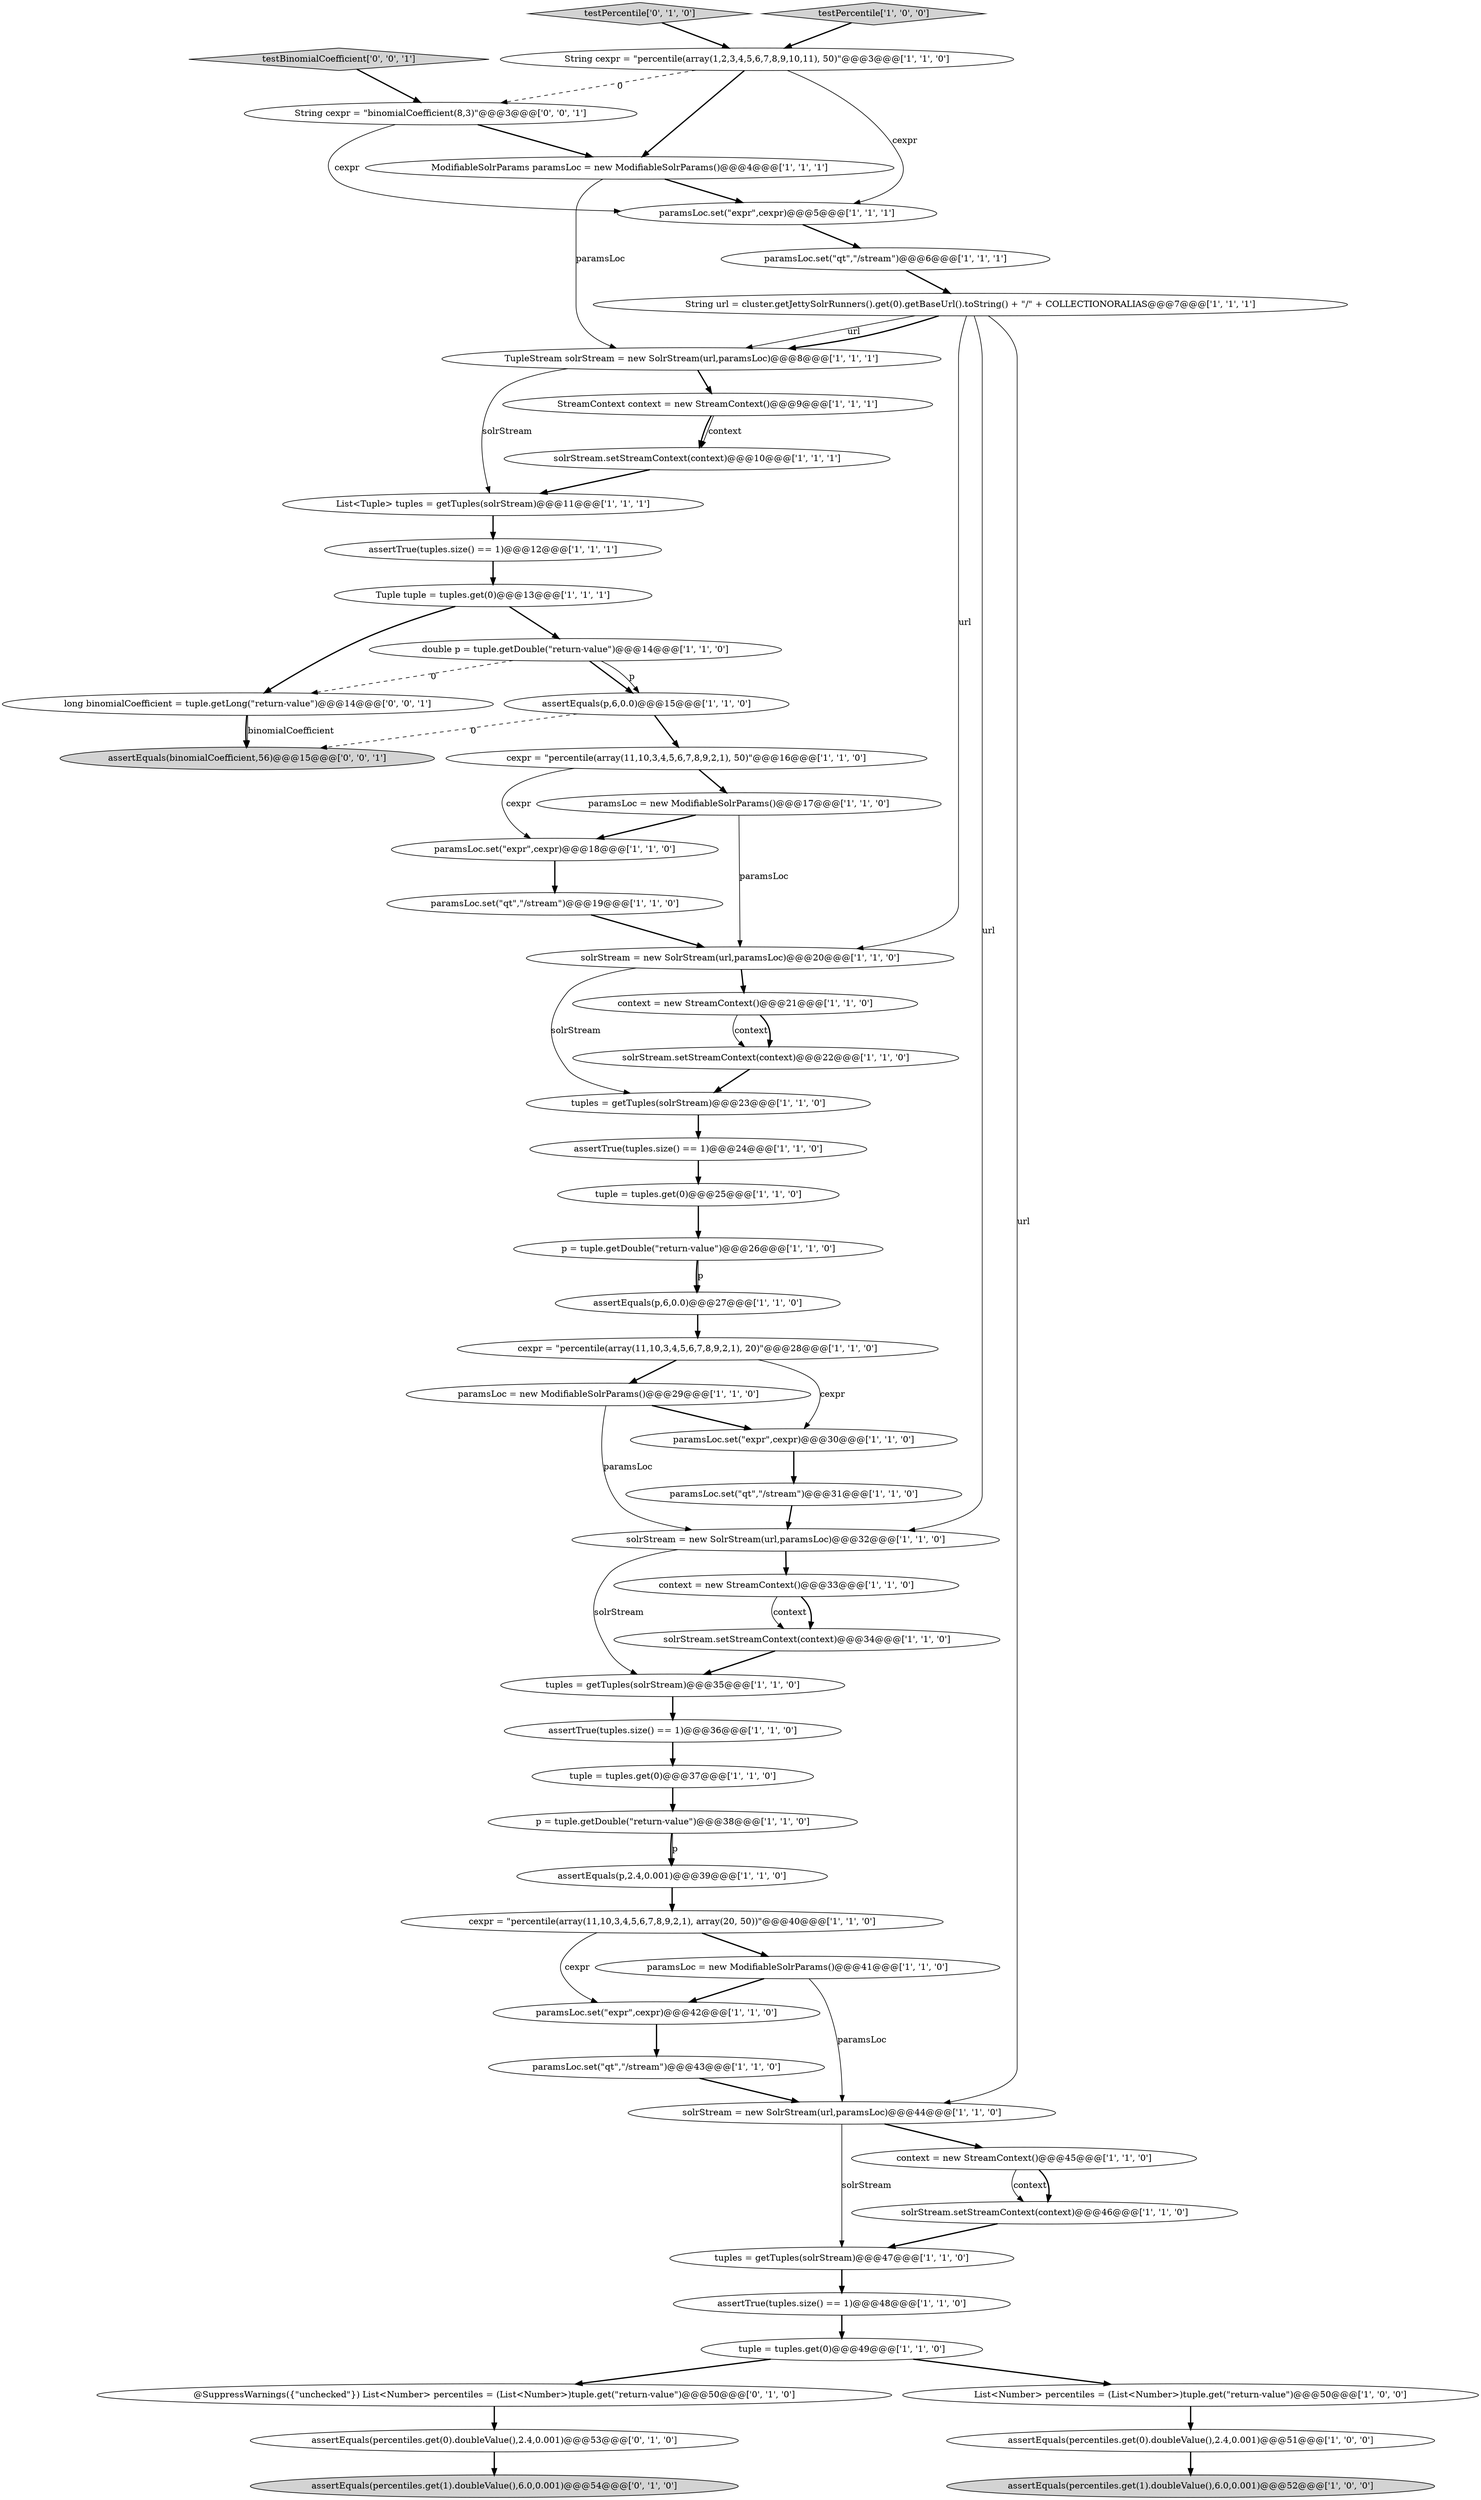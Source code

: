 digraph {
33 [style = filled, label = "assertTrue(tuples.size() == 1)@@@12@@@['1', '1', '1']", fillcolor = white, shape = ellipse image = "AAA0AAABBB1BBB"];
52 [style = filled, label = "testPercentile['0', '1', '0']", fillcolor = lightgray, shape = diamond image = "AAA0AAABBB2BBB"];
3 [style = filled, label = "paramsLoc.set(\"qt\",\"/stream\")@@@31@@@['1', '1', '0']", fillcolor = white, shape = ellipse image = "AAA0AAABBB1BBB"];
4 [style = filled, label = "solrStream = new SolrStream(url,paramsLoc)@@@44@@@['1', '1', '0']", fillcolor = white, shape = ellipse image = "AAA0AAABBB1BBB"];
26 [style = filled, label = "context = new StreamContext()@@@45@@@['1', '1', '0']", fillcolor = white, shape = ellipse image = "AAA0AAABBB1BBB"];
51 [style = filled, label = "@SuppressWarnings({\"unchecked\"}) List<Number> percentiles = (List<Number>)tuple.get(\"return-value\")@@@50@@@['0', '1', '0']", fillcolor = white, shape = ellipse image = "AAA0AAABBB2BBB"];
11 [style = filled, label = "assertEquals(p,6,0.0)@@@27@@@['1', '1', '0']", fillcolor = white, shape = ellipse image = "AAA0AAABBB1BBB"];
36 [style = filled, label = "paramsLoc = new ModifiableSolrParams()@@@29@@@['1', '1', '0']", fillcolor = white, shape = ellipse image = "AAA0AAABBB1BBB"];
23 [style = filled, label = "cexpr = \"percentile(array(11,10,3,4,5,6,7,8,9,2,1), 50)\"@@@16@@@['1', '1', '0']", fillcolor = white, shape = ellipse image = "AAA0AAABBB1BBB"];
37 [style = filled, label = "tuples = getTuples(solrStream)@@@35@@@['1', '1', '0']", fillcolor = white, shape = ellipse image = "AAA0AAABBB1BBB"];
1 [style = filled, label = "paramsLoc.set(\"expr\",cexpr)@@@30@@@['1', '1', '0']", fillcolor = white, shape = ellipse image = "AAA0AAABBB1BBB"];
39 [style = filled, label = "tuple = tuples.get(0)@@@25@@@['1', '1', '0']", fillcolor = white, shape = ellipse image = "AAA0AAABBB1BBB"];
28 [style = filled, label = "paramsLoc.set(\"expr\",cexpr)@@@42@@@['1', '1', '0']", fillcolor = white, shape = ellipse image = "AAA0AAABBB1BBB"];
42 [style = filled, label = "assertEquals(p,6,0.0)@@@15@@@['1', '1', '0']", fillcolor = white, shape = ellipse image = "AAA0AAABBB1BBB"];
49 [style = filled, label = "testPercentile['1', '0', '0']", fillcolor = lightgray, shape = diamond image = "AAA0AAABBB1BBB"];
22 [style = filled, label = "solrStream.setStreamContext(context)@@@10@@@['1', '1', '1']", fillcolor = white, shape = ellipse image = "AAA0AAABBB1BBB"];
54 [style = filled, label = "assertEquals(percentiles.get(0).doubleValue(),2.4,0.001)@@@53@@@['0', '1', '0']", fillcolor = white, shape = ellipse image = "AAA0AAABBB2BBB"];
57 [style = filled, label = "testBinomialCoefficient['0', '0', '1']", fillcolor = lightgray, shape = diamond image = "AAA0AAABBB3BBB"];
7 [style = filled, label = "p = tuple.getDouble(\"return-value\")@@@26@@@['1', '1', '0']", fillcolor = white, shape = ellipse image = "AAA0AAABBB1BBB"];
46 [style = filled, label = "TupleStream solrStream = new SolrStream(url,paramsLoc)@@@8@@@['1', '1', '1']", fillcolor = white, shape = ellipse image = "AAA0AAABBB1BBB"];
5 [style = filled, label = "StreamContext context = new StreamContext()@@@9@@@['1', '1', '1']", fillcolor = white, shape = ellipse image = "AAA0AAABBB1BBB"];
25 [style = filled, label = "p = tuple.getDouble(\"return-value\")@@@38@@@['1', '1', '0']", fillcolor = white, shape = ellipse image = "AAA0AAABBB1BBB"];
0 [style = filled, label = "assertTrue(tuples.size() == 1)@@@24@@@['1', '1', '0']", fillcolor = white, shape = ellipse image = "AAA0AAABBB1BBB"];
31 [style = filled, label = "cexpr = \"percentile(array(11,10,3,4,5,6,7,8,9,2,1), array(20, 50))\"@@@40@@@['1', '1', '0']", fillcolor = white, shape = ellipse image = "AAA0AAABBB1BBB"];
9 [style = filled, label = "paramsLoc.set(\"expr\",cexpr)@@@5@@@['1', '1', '1']", fillcolor = white, shape = ellipse image = "AAA0AAABBB1BBB"];
18 [style = filled, label = "cexpr = \"percentile(array(11,10,3,4,5,6,7,8,9,2,1), 20)\"@@@28@@@['1', '1', '0']", fillcolor = white, shape = ellipse image = "AAA0AAABBB1BBB"];
16 [style = filled, label = "tuples = getTuples(solrStream)@@@47@@@['1', '1', '0']", fillcolor = white, shape = ellipse image = "AAA0AAABBB1BBB"];
6 [style = filled, label = "context = new StreamContext()@@@33@@@['1', '1', '0']", fillcolor = white, shape = ellipse image = "AAA0AAABBB1BBB"];
44 [style = filled, label = "solrStream.setStreamContext(context)@@@46@@@['1', '1', '0']", fillcolor = white, shape = ellipse image = "AAA0AAABBB1BBB"];
21 [style = filled, label = "assertEquals(percentiles.get(0).doubleValue(),2.4,0.001)@@@51@@@['1', '0', '0']", fillcolor = white, shape = ellipse image = "AAA0AAABBB1BBB"];
45 [style = filled, label = "paramsLoc = new ModifiableSolrParams()@@@41@@@['1', '1', '0']", fillcolor = white, shape = ellipse image = "AAA0AAABBB1BBB"];
12 [style = filled, label = "paramsLoc.set(\"qt\",\"/stream\")@@@19@@@['1', '1', '0']", fillcolor = white, shape = ellipse image = "AAA0AAABBB1BBB"];
20 [style = filled, label = "solrStream = new SolrStream(url,paramsLoc)@@@20@@@['1', '1', '0']", fillcolor = white, shape = ellipse image = "AAA0AAABBB1BBB"];
29 [style = filled, label = "List<Number> percentiles = (List<Number>)tuple.get(\"return-value\")@@@50@@@['1', '0', '0']", fillcolor = white, shape = ellipse image = "AAA0AAABBB1BBB"];
47 [style = filled, label = "tuples = getTuples(solrStream)@@@23@@@['1', '1', '0']", fillcolor = white, shape = ellipse image = "AAA0AAABBB1BBB"];
53 [style = filled, label = "assertEquals(percentiles.get(1).doubleValue(),6.0,0.001)@@@54@@@['0', '1', '0']", fillcolor = lightgray, shape = ellipse image = "AAA0AAABBB2BBB"];
35 [style = filled, label = "paramsLoc = new ModifiableSolrParams()@@@17@@@['1', '1', '0']", fillcolor = white, shape = ellipse image = "AAA0AAABBB1BBB"];
55 [style = filled, label = "assertEquals(binomialCoefficient,56)@@@15@@@['0', '0', '1']", fillcolor = lightgray, shape = ellipse image = "AAA0AAABBB3BBB"];
8 [style = filled, label = "String cexpr = \"percentile(array(1,2,3,4,5,6,7,8,9,10,11), 50)\"@@@3@@@['1', '1', '0']", fillcolor = white, shape = ellipse image = "AAA0AAABBB1BBB"];
43 [style = filled, label = "assertEquals(p,2.4,0.001)@@@39@@@['1', '1', '0']", fillcolor = white, shape = ellipse image = "AAA0AAABBB1BBB"];
38 [style = filled, label = "assertTrue(tuples.size() == 1)@@@48@@@['1', '1', '0']", fillcolor = white, shape = ellipse image = "AAA0AAABBB1BBB"];
48 [style = filled, label = "paramsLoc.set(\"qt\",\"/stream\")@@@6@@@['1', '1', '1']", fillcolor = white, shape = ellipse image = "AAA0AAABBB1BBB"];
56 [style = filled, label = "long binomialCoefficient = tuple.getLong(\"return-value\")@@@14@@@['0', '0', '1']", fillcolor = white, shape = ellipse image = "AAA0AAABBB3BBB"];
2 [style = filled, label = "Tuple tuple = tuples.get(0)@@@13@@@['1', '1', '1']", fillcolor = white, shape = ellipse image = "AAA0AAABBB1BBB"];
15 [style = filled, label = "ModifiableSolrParams paramsLoc = new ModifiableSolrParams()@@@4@@@['1', '1', '1']", fillcolor = white, shape = ellipse image = "AAA0AAABBB1BBB"];
24 [style = filled, label = "tuple = tuples.get(0)@@@49@@@['1', '1', '0']", fillcolor = white, shape = ellipse image = "AAA0AAABBB1BBB"];
27 [style = filled, label = "List<Tuple> tuples = getTuples(solrStream)@@@11@@@['1', '1', '1']", fillcolor = white, shape = ellipse image = "AAA0AAABBB1BBB"];
13 [style = filled, label = "paramsLoc.set(\"qt\",\"/stream\")@@@43@@@['1', '1', '0']", fillcolor = white, shape = ellipse image = "AAA0AAABBB1BBB"];
10 [style = filled, label = "solrStream = new SolrStream(url,paramsLoc)@@@32@@@['1', '1', '0']", fillcolor = white, shape = ellipse image = "AAA0AAABBB1BBB"];
30 [style = filled, label = "assertEquals(percentiles.get(1).doubleValue(),6.0,0.001)@@@52@@@['1', '0', '0']", fillcolor = lightgray, shape = ellipse image = "AAA0AAABBB1BBB"];
17 [style = filled, label = "String url = cluster.getJettySolrRunners().get(0).getBaseUrl().toString() + \"/\" + COLLECTIONORALIAS@@@7@@@['1', '1', '1']", fillcolor = white, shape = ellipse image = "AAA0AAABBB1BBB"];
40 [style = filled, label = "assertTrue(tuples.size() == 1)@@@36@@@['1', '1', '0']", fillcolor = white, shape = ellipse image = "AAA0AAABBB1BBB"];
32 [style = filled, label = "solrStream.setStreamContext(context)@@@34@@@['1', '1', '0']", fillcolor = white, shape = ellipse image = "AAA0AAABBB1BBB"];
58 [style = filled, label = "String cexpr = \"binomialCoefficient(8,3)\"@@@3@@@['0', '0', '1']", fillcolor = white, shape = ellipse image = "AAA0AAABBB3BBB"];
19 [style = filled, label = "double p = tuple.getDouble(\"return-value\")@@@14@@@['1', '1', '0']", fillcolor = white, shape = ellipse image = "AAA0AAABBB1BBB"];
14 [style = filled, label = "tuple = tuples.get(0)@@@37@@@['1', '1', '0']", fillcolor = white, shape = ellipse image = "AAA0AAABBB1BBB"];
50 [style = filled, label = "context = new StreamContext()@@@21@@@['1', '1', '0']", fillcolor = white, shape = ellipse image = "AAA0AAABBB1BBB"];
34 [style = filled, label = "paramsLoc.set(\"expr\",cexpr)@@@18@@@['1', '1', '0']", fillcolor = white, shape = ellipse image = "AAA0AAABBB1BBB"];
41 [style = filled, label = "solrStream.setStreamContext(context)@@@22@@@['1', '1', '0']", fillcolor = white, shape = ellipse image = "AAA0AAABBB1BBB"];
28->13 [style = bold, label=""];
10->37 [style = solid, label="solrStream"];
3->10 [style = bold, label=""];
24->51 [style = bold, label=""];
4->26 [style = bold, label=""];
41->47 [style = bold, label=""];
32->37 [style = bold, label=""];
47->0 [style = bold, label=""];
51->54 [style = bold, label=""];
36->10 [style = solid, label="paramsLoc"];
17->20 [style = solid, label="url"];
7->11 [style = bold, label=""];
16->38 [style = bold, label=""];
6->32 [style = bold, label=""];
4->16 [style = solid, label="solrStream"];
46->27 [style = solid, label="solrStream"];
24->29 [style = bold, label=""];
35->34 [style = bold, label=""];
46->5 [style = bold, label=""];
56->55 [style = solid, label="binomialCoefficient"];
29->21 [style = bold, label=""];
27->33 [style = bold, label=""];
15->9 [style = bold, label=""];
5->22 [style = solid, label="context"];
26->44 [style = solid, label="context"];
45->4 [style = solid, label="paramsLoc"];
11->18 [style = bold, label=""];
56->55 [style = bold, label=""];
49->8 [style = bold, label=""];
42->55 [style = dashed, label="0"];
38->24 [style = bold, label=""];
33->2 [style = bold, label=""];
25->43 [style = bold, label=""];
45->28 [style = bold, label=""];
37->40 [style = bold, label=""];
7->11 [style = solid, label="p"];
12->20 [style = bold, label=""];
5->22 [style = bold, label=""];
19->56 [style = dashed, label="0"];
50->41 [style = solid, label="context"];
17->4 [style = solid, label="url"];
52->8 [style = bold, label=""];
2->56 [style = bold, label=""];
19->42 [style = bold, label=""];
58->9 [style = solid, label="cexpr"];
13->4 [style = bold, label=""];
8->58 [style = dashed, label="0"];
10->6 [style = bold, label=""];
50->41 [style = bold, label=""];
42->23 [style = bold, label=""];
0->39 [style = bold, label=""];
31->45 [style = bold, label=""];
21->30 [style = bold, label=""];
35->20 [style = solid, label="paramsLoc"];
6->32 [style = solid, label="context"];
20->47 [style = solid, label="solrStream"];
23->35 [style = bold, label=""];
2->19 [style = bold, label=""];
25->43 [style = solid, label="p"];
14->25 [style = bold, label=""];
17->10 [style = solid, label="url"];
31->28 [style = solid, label="cexpr"];
48->17 [style = bold, label=""];
57->58 [style = bold, label=""];
43->31 [style = bold, label=""];
20->50 [style = bold, label=""];
15->46 [style = solid, label="paramsLoc"];
58->15 [style = bold, label=""];
22->27 [style = bold, label=""];
8->9 [style = solid, label="cexpr"];
23->34 [style = solid, label="cexpr"];
9->48 [style = bold, label=""];
17->46 [style = solid, label="url"];
39->7 [style = bold, label=""];
1->3 [style = bold, label=""];
40->14 [style = bold, label=""];
44->16 [style = bold, label=""];
18->1 [style = solid, label="cexpr"];
34->12 [style = bold, label=""];
36->1 [style = bold, label=""];
18->36 [style = bold, label=""];
26->44 [style = bold, label=""];
19->42 [style = solid, label="p"];
8->15 [style = bold, label=""];
17->46 [style = bold, label=""];
54->53 [style = bold, label=""];
}

